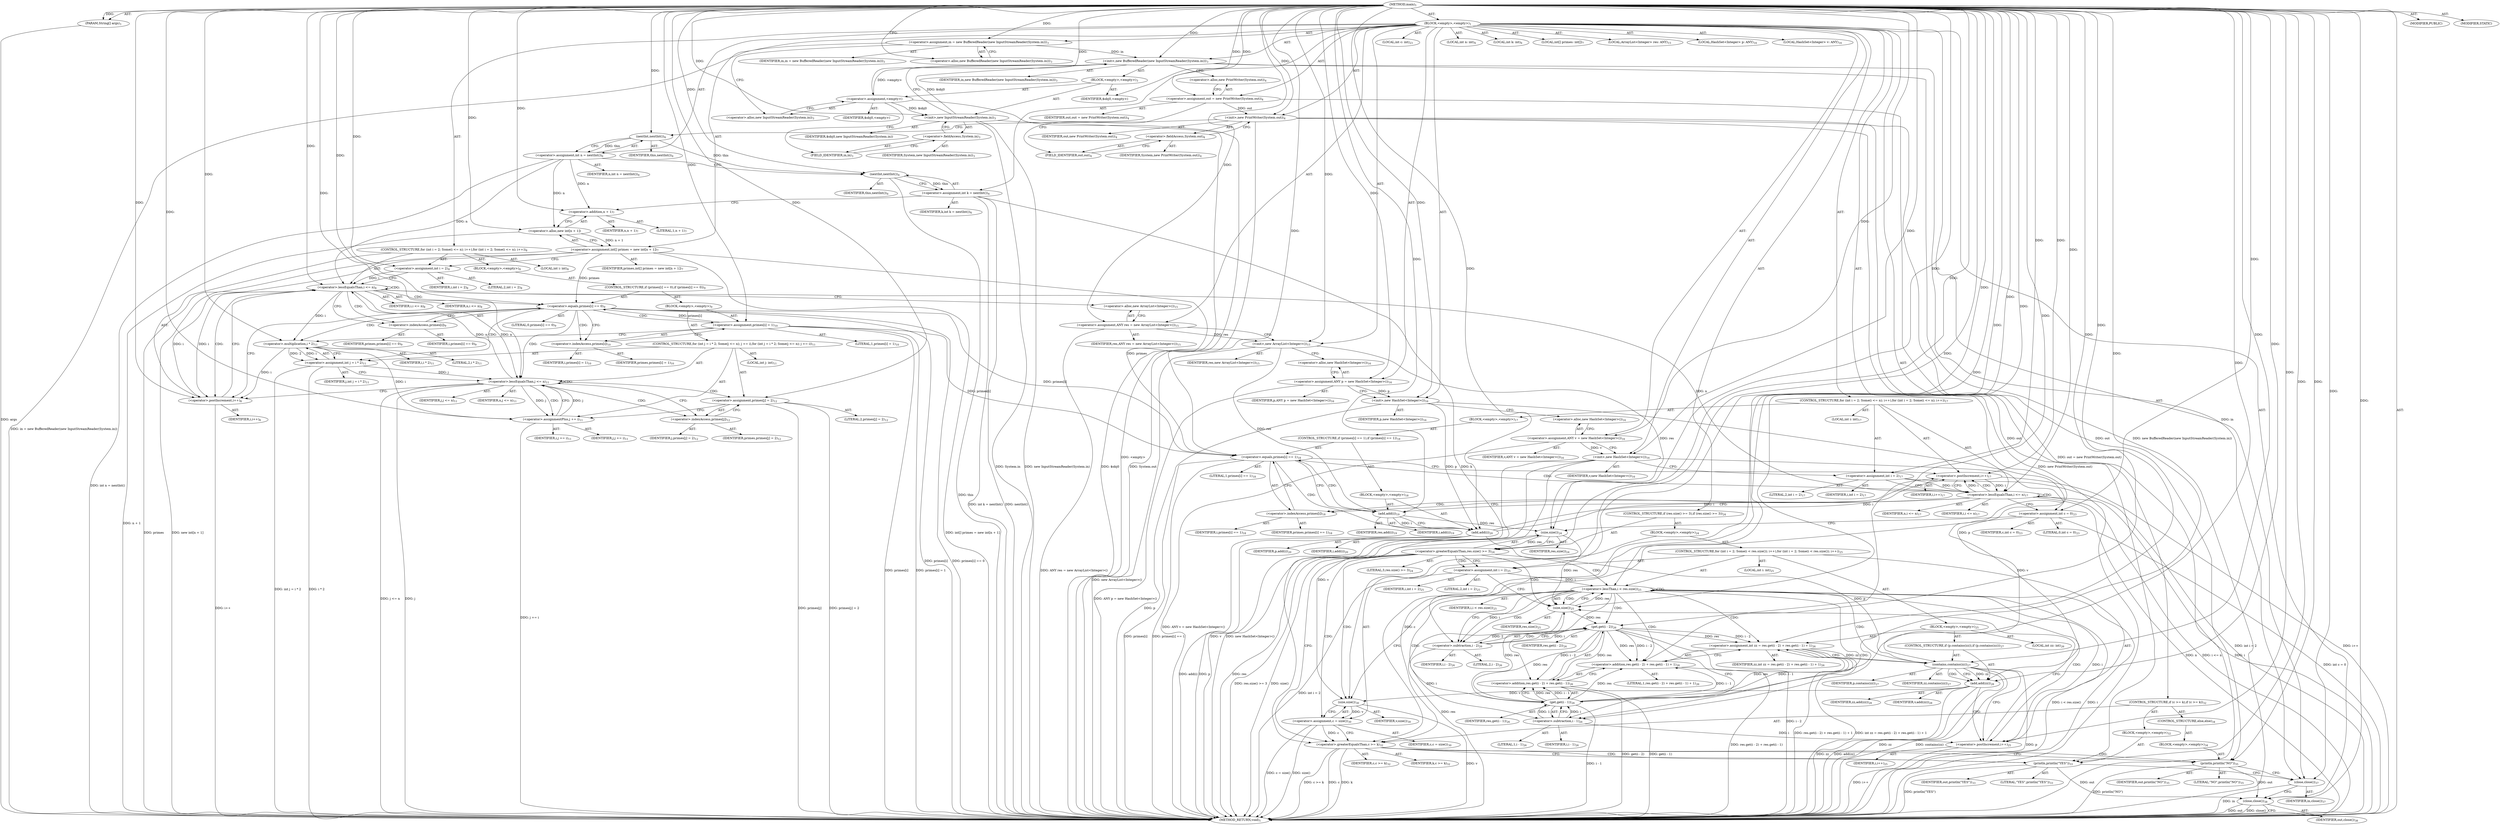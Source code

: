 digraph "main" {  
"23" [label = <(METHOD,main)<SUB>1</SUB>> ]
"24" [label = <(PARAM,String[] args)<SUB>1</SUB>> ]
"25" [label = <(BLOCK,&lt;empty&gt;,&lt;empty&gt;)<SUB>1</SUB>> ]
"26" [label = <(&lt;operator&gt;.assignment,in = new BufferedReader(new InputStreamReader(System.in)))<SUB>3</SUB>> ]
"27" [label = <(IDENTIFIER,in,in = new BufferedReader(new InputStreamReader(System.in)))<SUB>3</SUB>> ]
"28" [label = <(&lt;operator&gt;.alloc,new BufferedReader(new InputStreamReader(System.in)))<SUB>3</SUB>> ]
"29" [label = <(&lt;init&gt;,new BufferedReader(new InputStreamReader(System.in)))<SUB>3</SUB>> ]
"30" [label = <(IDENTIFIER,in,new BufferedReader(new InputStreamReader(System.in)))<SUB>3</SUB>> ]
"31" [label = <(BLOCK,&lt;empty&gt;,&lt;empty&gt;)<SUB>3</SUB>> ]
"32" [label = <(&lt;operator&gt;.assignment,&lt;empty&gt;)> ]
"33" [label = <(IDENTIFIER,$obj0,&lt;empty&gt;)> ]
"34" [label = <(&lt;operator&gt;.alloc,new InputStreamReader(System.in))<SUB>3</SUB>> ]
"35" [label = <(&lt;init&gt;,new InputStreamReader(System.in))<SUB>3</SUB>> ]
"36" [label = <(IDENTIFIER,$obj0,new InputStreamReader(System.in))> ]
"37" [label = <(&lt;operator&gt;.fieldAccess,System.in)<SUB>3</SUB>> ]
"38" [label = <(IDENTIFIER,System,new InputStreamReader(System.in))<SUB>3</SUB>> ]
"39" [label = <(FIELD_IDENTIFIER,in,in)<SUB>3</SUB>> ]
"40" [label = <(IDENTIFIER,$obj0,&lt;empty&gt;)> ]
"41" [label = <(&lt;operator&gt;.assignment,out = new PrintWriter(System.out))<SUB>4</SUB>> ]
"42" [label = <(IDENTIFIER,out,out = new PrintWriter(System.out))<SUB>4</SUB>> ]
"43" [label = <(&lt;operator&gt;.alloc,new PrintWriter(System.out))<SUB>4</SUB>> ]
"44" [label = <(&lt;init&gt;,new PrintWriter(System.out))<SUB>4</SUB>> ]
"45" [label = <(IDENTIFIER,out,new PrintWriter(System.out))<SUB>4</SUB>> ]
"46" [label = <(&lt;operator&gt;.fieldAccess,System.out)<SUB>4</SUB>> ]
"47" [label = <(IDENTIFIER,System,new PrintWriter(System.out))<SUB>4</SUB>> ]
"48" [label = <(FIELD_IDENTIFIER,out,out)<SUB>4</SUB>> ]
"49" [label = <(LOCAL,int n: int)<SUB>6</SUB>> ]
"50" [label = <(LOCAL,int k: int)<SUB>6</SUB>> ]
"51" [label = <(&lt;operator&gt;.assignment,int n = nextInt())<SUB>6</SUB>> ]
"52" [label = <(IDENTIFIER,n,int n = nextInt())<SUB>6</SUB>> ]
"53" [label = <(nextInt,nextInt())<SUB>6</SUB>> ]
"54" [label = <(IDENTIFIER,this,nextInt())<SUB>6</SUB>> ]
"55" [label = <(&lt;operator&gt;.assignment,int k = nextInt())<SUB>6</SUB>> ]
"56" [label = <(IDENTIFIER,k,int k = nextInt())<SUB>6</SUB>> ]
"57" [label = <(nextInt,nextInt())<SUB>6</SUB>> ]
"58" [label = <(IDENTIFIER,this,nextInt())<SUB>6</SUB>> ]
"59" [label = <(LOCAL,int[] primes: int[])<SUB>7</SUB>> ]
"60" [label = <(&lt;operator&gt;.assignment,int[] primes = new int[n + 1])<SUB>7</SUB>> ]
"61" [label = <(IDENTIFIER,primes,int[] primes = new int[n + 1])<SUB>7</SUB>> ]
"62" [label = <(&lt;operator&gt;.alloc,new int[n + 1])> ]
"63" [label = <(&lt;operator&gt;.addition,n + 1)<SUB>7</SUB>> ]
"64" [label = <(IDENTIFIER,n,n + 1)<SUB>7</SUB>> ]
"65" [label = <(LITERAL,1,n + 1)<SUB>7</SUB>> ]
"66" [label = <(CONTROL_STRUCTURE,for (int i = 2; Some(i &lt;= n); i++),for (int i = 2; Some(i &lt;= n); i++))<SUB>8</SUB>> ]
"67" [label = <(LOCAL,int i: int)<SUB>8</SUB>> ]
"68" [label = <(&lt;operator&gt;.assignment,int i = 2)<SUB>8</SUB>> ]
"69" [label = <(IDENTIFIER,i,int i = 2)<SUB>8</SUB>> ]
"70" [label = <(LITERAL,2,int i = 2)<SUB>8</SUB>> ]
"71" [label = <(&lt;operator&gt;.lessEqualsThan,i &lt;= n)<SUB>8</SUB>> ]
"72" [label = <(IDENTIFIER,i,i &lt;= n)<SUB>8</SUB>> ]
"73" [label = <(IDENTIFIER,n,i &lt;= n)<SUB>8</SUB>> ]
"74" [label = <(&lt;operator&gt;.postIncrement,i++)<SUB>8</SUB>> ]
"75" [label = <(IDENTIFIER,i,i++)<SUB>8</SUB>> ]
"76" [label = <(BLOCK,&lt;empty&gt;,&lt;empty&gt;)<SUB>8</SUB>> ]
"77" [label = <(CONTROL_STRUCTURE,if (primes[i] == 0),if (primes[i] == 0))<SUB>9</SUB>> ]
"78" [label = <(&lt;operator&gt;.equals,primes[i] == 0)<SUB>9</SUB>> ]
"79" [label = <(&lt;operator&gt;.indexAccess,primes[i])<SUB>9</SUB>> ]
"80" [label = <(IDENTIFIER,primes,primes[i] == 0)<SUB>9</SUB>> ]
"81" [label = <(IDENTIFIER,i,primes[i] == 0)<SUB>9</SUB>> ]
"82" [label = <(LITERAL,0,primes[i] == 0)<SUB>9</SUB>> ]
"83" [label = <(BLOCK,&lt;empty&gt;,&lt;empty&gt;)<SUB>9</SUB>> ]
"84" [label = <(&lt;operator&gt;.assignment,primes[i] = 1)<SUB>10</SUB>> ]
"85" [label = <(&lt;operator&gt;.indexAccess,primes[i])<SUB>10</SUB>> ]
"86" [label = <(IDENTIFIER,primes,primes[i] = 1)<SUB>10</SUB>> ]
"87" [label = <(IDENTIFIER,i,primes[i] = 1)<SUB>10</SUB>> ]
"88" [label = <(LITERAL,1,primes[i] = 1)<SUB>10</SUB>> ]
"89" [label = <(CONTROL_STRUCTURE,for (int j = i * 2; Some(j &lt;= n); j += i),for (int j = i * 2; Some(j &lt;= n); j += i))<SUB>11</SUB>> ]
"90" [label = <(LOCAL,int j: int)<SUB>11</SUB>> ]
"91" [label = <(&lt;operator&gt;.assignment,int j = i * 2)<SUB>11</SUB>> ]
"92" [label = <(IDENTIFIER,j,int j = i * 2)<SUB>11</SUB>> ]
"93" [label = <(&lt;operator&gt;.multiplication,i * 2)<SUB>11</SUB>> ]
"94" [label = <(IDENTIFIER,i,i * 2)<SUB>11</SUB>> ]
"95" [label = <(LITERAL,2,i * 2)<SUB>11</SUB>> ]
"96" [label = <(&lt;operator&gt;.lessEqualsThan,j &lt;= n)<SUB>11</SUB>> ]
"97" [label = <(IDENTIFIER,j,j &lt;= n)<SUB>11</SUB>> ]
"98" [label = <(IDENTIFIER,n,j &lt;= n)<SUB>11</SUB>> ]
"99" [label = <(&lt;operator&gt;.assignmentPlus,j += i)<SUB>11</SUB>> ]
"100" [label = <(IDENTIFIER,j,j += i)<SUB>11</SUB>> ]
"101" [label = <(IDENTIFIER,i,j += i)<SUB>11</SUB>> ]
"102" [label = <(&lt;operator&gt;.assignment,primes[j] = 2)<SUB>12</SUB>> ]
"103" [label = <(&lt;operator&gt;.indexAccess,primes[j])<SUB>12</SUB>> ]
"104" [label = <(IDENTIFIER,primes,primes[j] = 2)<SUB>12</SUB>> ]
"105" [label = <(IDENTIFIER,j,primes[j] = 2)<SUB>12</SUB>> ]
"106" [label = <(LITERAL,2,primes[j] = 2)<SUB>12</SUB>> ]
"4" [label = <(LOCAL,ArrayList&lt;Integer&gt; res: ANY)<SUB>15</SUB>> ]
"107" [label = <(&lt;operator&gt;.assignment,ANY res = new ArrayList&lt;Integer&gt;())<SUB>15</SUB>> ]
"108" [label = <(IDENTIFIER,res,ANY res = new ArrayList&lt;Integer&gt;())<SUB>15</SUB>> ]
"109" [label = <(&lt;operator&gt;.alloc,new ArrayList&lt;Integer&gt;())<SUB>15</SUB>> ]
"110" [label = <(&lt;init&gt;,new ArrayList&lt;Integer&gt;())<SUB>15</SUB>> ]
"3" [label = <(IDENTIFIER,res,new ArrayList&lt;Integer&gt;())<SUB>15</SUB>> ]
"6" [label = <(LOCAL,HashSet&lt;Integer&gt; p: ANY)<SUB>16</SUB>> ]
"8" [label = <(LOCAL,HashSet&lt;Integer&gt; v: ANY)<SUB>16</SUB>> ]
"111" [label = <(&lt;operator&gt;.assignment,ANY p = new HashSet&lt;Integer&gt;())<SUB>16</SUB>> ]
"112" [label = <(IDENTIFIER,p,ANY p = new HashSet&lt;Integer&gt;())<SUB>16</SUB>> ]
"113" [label = <(&lt;operator&gt;.alloc,new HashSet&lt;Integer&gt;())<SUB>16</SUB>> ]
"114" [label = <(&lt;init&gt;,new HashSet&lt;Integer&gt;())<SUB>16</SUB>> ]
"5" [label = <(IDENTIFIER,p,new HashSet&lt;Integer&gt;())<SUB>16</SUB>> ]
"115" [label = <(&lt;operator&gt;.assignment,ANY v = new HashSet&lt;Integer&gt;())<SUB>16</SUB>> ]
"116" [label = <(IDENTIFIER,v,ANY v = new HashSet&lt;Integer&gt;())<SUB>16</SUB>> ]
"117" [label = <(&lt;operator&gt;.alloc,new HashSet&lt;Integer&gt;())<SUB>16</SUB>> ]
"118" [label = <(&lt;init&gt;,new HashSet&lt;Integer&gt;())<SUB>16</SUB>> ]
"7" [label = <(IDENTIFIER,v,new HashSet&lt;Integer&gt;())<SUB>16</SUB>> ]
"119" [label = <(CONTROL_STRUCTURE,for (int i = 2; Some(i &lt;= n); i++),for (int i = 2; Some(i &lt;= n); i++))<SUB>17</SUB>> ]
"120" [label = <(LOCAL,int i: int)<SUB>17</SUB>> ]
"121" [label = <(&lt;operator&gt;.assignment,int i = 2)<SUB>17</SUB>> ]
"122" [label = <(IDENTIFIER,i,int i = 2)<SUB>17</SUB>> ]
"123" [label = <(LITERAL,2,int i = 2)<SUB>17</SUB>> ]
"124" [label = <(&lt;operator&gt;.lessEqualsThan,i &lt;= n)<SUB>17</SUB>> ]
"125" [label = <(IDENTIFIER,i,i &lt;= n)<SUB>17</SUB>> ]
"126" [label = <(IDENTIFIER,n,i &lt;= n)<SUB>17</SUB>> ]
"127" [label = <(&lt;operator&gt;.postIncrement,i++)<SUB>17</SUB>> ]
"128" [label = <(IDENTIFIER,i,i++)<SUB>17</SUB>> ]
"129" [label = <(BLOCK,&lt;empty&gt;,&lt;empty&gt;)<SUB>17</SUB>> ]
"130" [label = <(CONTROL_STRUCTURE,if (primes[i] == 1),if (primes[i] == 1))<SUB>18</SUB>> ]
"131" [label = <(&lt;operator&gt;.equals,primes[i] == 1)<SUB>18</SUB>> ]
"132" [label = <(&lt;operator&gt;.indexAccess,primes[i])<SUB>18</SUB>> ]
"133" [label = <(IDENTIFIER,primes,primes[i] == 1)<SUB>18</SUB>> ]
"134" [label = <(IDENTIFIER,i,primes[i] == 1)<SUB>18</SUB>> ]
"135" [label = <(LITERAL,1,primes[i] == 1)<SUB>18</SUB>> ]
"136" [label = <(BLOCK,&lt;empty&gt;,&lt;empty&gt;)<SUB>18</SUB>> ]
"137" [label = <(add,add(i))<SUB>19</SUB>> ]
"138" [label = <(IDENTIFIER,res,add(i))<SUB>19</SUB>> ]
"139" [label = <(IDENTIFIER,i,add(i))<SUB>19</SUB>> ]
"140" [label = <(add,add(i))<SUB>20</SUB>> ]
"141" [label = <(IDENTIFIER,p,add(i))<SUB>20</SUB>> ]
"142" [label = <(IDENTIFIER,i,add(i))<SUB>20</SUB>> ]
"143" [label = <(LOCAL,int c: int)<SUB>23</SUB>> ]
"144" [label = <(&lt;operator&gt;.assignment,int c = 0)<SUB>23</SUB>> ]
"145" [label = <(IDENTIFIER,c,int c = 0)<SUB>23</SUB>> ]
"146" [label = <(LITERAL,0,int c = 0)<SUB>23</SUB>> ]
"147" [label = <(CONTROL_STRUCTURE,if (res.size() &gt;= 3),if (res.size() &gt;= 3))<SUB>24</SUB>> ]
"148" [label = <(&lt;operator&gt;.greaterEqualsThan,res.size() &gt;= 3)<SUB>24</SUB>> ]
"149" [label = <(size,size())<SUB>24</SUB>> ]
"150" [label = <(IDENTIFIER,res,size())<SUB>24</SUB>> ]
"151" [label = <(LITERAL,3,res.size() &gt;= 3)<SUB>24</SUB>> ]
"152" [label = <(BLOCK,&lt;empty&gt;,&lt;empty&gt;)<SUB>24</SUB>> ]
"153" [label = <(CONTROL_STRUCTURE,for (int i = 2; Some(i &lt; res.size()); i++),for (int i = 2; Some(i &lt; res.size()); i++))<SUB>25</SUB>> ]
"154" [label = <(LOCAL,int i: int)<SUB>25</SUB>> ]
"155" [label = <(&lt;operator&gt;.assignment,int i = 2)<SUB>25</SUB>> ]
"156" [label = <(IDENTIFIER,i,int i = 2)<SUB>25</SUB>> ]
"157" [label = <(LITERAL,2,int i = 2)<SUB>25</SUB>> ]
"158" [label = <(&lt;operator&gt;.lessThan,i &lt; res.size())<SUB>25</SUB>> ]
"159" [label = <(IDENTIFIER,i,i &lt; res.size())<SUB>25</SUB>> ]
"160" [label = <(size,size())<SUB>25</SUB>> ]
"161" [label = <(IDENTIFIER,res,size())<SUB>25</SUB>> ]
"162" [label = <(&lt;operator&gt;.postIncrement,i++)<SUB>25</SUB>> ]
"163" [label = <(IDENTIFIER,i,i++)<SUB>25</SUB>> ]
"164" [label = <(BLOCK,&lt;empty&gt;,&lt;empty&gt;)<SUB>25</SUB>> ]
"165" [label = <(LOCAL,int zz: int)<SUB>26</SUB>> ]
"166" [label = <(&lt;operator&gt;.assignment,int zz = res.get(i - 2) + res.get(i - 1) + 1)<SUB>26</SUB>> ]
"167" [label = <(IDENTIFIER,zz,int zz = res.get(i - 2) + res.get(i - 1) + 1)<SUB>26</SUB>> ]
"168" [label = <(&lt;operator&gt;.addition,res.get(i - 2) + res.get(i - 1) + 1)<SUB>26</SUB>> ]
"169" [label = <(&lt;operator&gt;.addition,res.get(i - 2) + res.get(i - 1))<SUB>26</SUB>> ]
"170" [label = <(get,get(i - 2))<SUB>26</SUB>> ]
"171" [label = <(IDENTIFIER,res,get(i - 2))<SUB>26</SUB>> ]
"172" [label = <(&lt;operator&gt;.subtraction,i - 2)<SUB>26</SUB>> ]
"173" [label = <(IDENTIFIER,i,i - 2)<SUB>26</SUB>> ]
"174" [label = <(LITERAL,2,i - 2)<SUB>26</SUB>> ]
"175" [label = <(get,get(i - 1))<SUB>26</SUB>> ]
"176" [label = <(IDENTIFIER,res,get(i - 1))<SUB>26</SUB>> ]
"177" [label = <(&lt;operator&gt;.subtraction,i - 1)<SUB>26</SUB>> ]
"178" [label = <(IDENTIFIER,i,i - 1)<SUB>26</SUB>> ]
"179" [label = <(LITERAL,1,i - 1)<SUB>26</SUB>> ]
"180" [label = <(LITERAL,1,res.get(i - 2) + res.get(i - 1) + 1)<SUB>26</SUB>> ]
"181" [label = <(CONTROL_STRUCTURE,if (p.contains(zz)),if (p.contains(zz)))<SUB>27</SUB>> ]
"182" [label = <(contains,contains(zz))<SUB>27</SUB>> ]
"183" [label = <(IDENTIFIER,p,contains(zz))<SUB>27</SUB>> ]
"184" [label = <(IDENTIFIER,zz,contains(zz))<SUB>27</SUB>> ]
"185" [label = <(add,add(zz))<SUB>28</SUB>> ]
"186" [label = <(IDENTIFIER,v,add(zz))<SUB>28</SUB>> ]
"187" [label = <(IDENTIFIER,zz,add(zz))<SUB>28</SUB>> ]
"188" [label = <(&lt;operator&gt;.assignment,c = size())<SUB>30</SUB>> ]
"189" [label = <(IDENTIFIER,c,c = size())<SUB>30</SUB>> ]
"190" [label = <(size,size())<SUB>30</SUB>> ]
"191" [label = <(IDENTIFIER,v,size())<SUB>30</SUB>> ]
"192" [label = <(CONTROL_STRUCTURE,if (c &gt;= k),if (c &gt;= k))<SUB>32</SUB>> ]
"193" [label = <(&lt;operator&gt;.greaterEqualsThan,c &gt;= k)<SUB>32</SUB>> ]
"194" [label = <(IDENTIFIER,c,c &gt;= k)<SUB>32</SUB>> ]
"195" [label = <(IDENTIFIER,k,c &gt;= k)<SUB>32</SUB>> ]
"196" [label = <(BLOCK,&lt;empty&gt;,&lt;empty&gt;)<SUB>32</SUB>> ]
"197" [label = <(println,println(&quot;YES&quot;))<SUB>33</SUB>> ]
"198" [label = <(IDENTIFIER,out,println(&quot;YES&quot;))<SUB>33</SUB>> ]
"199" [label = <(LITERAL,&quot;YES&quot;,println(&quot;YES&quot;))<SUB>33</SUB>> ]
"200" [label = <(CONTROL_STRUCTURE,else,else)<SUB>34</SUB>> ]
"201" [label = <(BLOCK,&lt;empty&gt;,&lt;empty&gt;)<SUB>34</SUB>> ]
"202" [label = <(println,println(&quot;NO&quot;))<SUB>35</SUB>> ]
"203" [label = <(IDENTIFIER,out,println(&quot;NO&quot;))<SUB>35</SUB>> ]
"204" [label = <(LITERAL,&quot;NO&quot;,println(&quot;NO&quot;))<SUB>35</SUB>> ]
"205" [label = <(close,close())<SUB>37</SUB>> ]
"206" [label = <(IDENTIFIER,in,close())<SUB>37</SUB>> ]
"207" [label = <(close,close())<SUB>38</SUB>> ]
"208" [label = <(IDENTIFIER,out,close())<SUB>38</SUB>> ]
"209" [label = <(MODIFIER,PUBLIC)> ]
"210" [label = <(MODIFIER,STATIC)> ]
"211" [label = <(METHOD_RETURN,void)<SUB>1</SUB>> ]
  "23" -> "24"  [ label = "AST: "] 
  "23" -> "25"  [ label = "AST: "] 
  "23" -> "209"  [ label = "AST: "] 
  "23" -> "210"  [ label = "AST: "] 
  "23" -> "211"  [ label = "AST: "] 
  "25" -> "26"  [ label = "AST: "] 
  "25" -> "29"  [ label = "AST: "] 
  "25" -> "41"  [ label = "AST: "] 
  "25" -> "44"  [ label = "AST: "] 
  "25" -> "49"  [ label = "AST: "] 
  "25" -> "50"  [ label = "AST: "] 
  "25" -> "51"  [ label = "AST: "] 
  "25" -> "55"  [ label = "AST: "] 
  "25" -> "59"  [ label = "AST: "] 
  "25" -> "60"  [ label = "AST: "] 
  "25" -> "66"  [ label = "AST: "] 
  "25" -> "4"  [ label = "AST: "] 
  "25" -> "107"  [ label = "AST: "] 
  "25" -> "110"  [ label = "AST: "] 
  "25" -> "6"  [ label = "AST: "] 
  "25" -> "8"  [ label = "AST: "] 
  "25" -> "111"  [ label = "AST: "] 
  "25" -> "114"  [ label = "AST: "] 
  "25" -> "115"  [ label = "AST: "] 
  "25" -> "118"  [ label = "AST: "] 
  "25" -> "119"  [ label = "AST: "] 
  "25" -> "143"  [ label = "AST: "] 
  "25" -> "144"  [ label = "AST: "] 
  "25" -> "147"  [ label = "AST: "] 
  "25" -> "192"  [ label = "AST: "] 
  "25" -> "205"  [ label = "AST: "] 
  "25" -> "207"  [ label = "AST: "] 
  "26" -> "27"  [ label = "AST: "] 
  "26" -> "28"  [ label = "AST: "] 
  "29" -> "30"  [ label = "AST: "] 
  "29" -> "31"  [ label = "AST: "] 
  "31" -> "32"  [ label = "AST: "] 
  "31" -> "35"  [ label = "AST: "] 
  "31" -> "40"  [ label = "AST: "] 
  "32" -> "33"  [ label = "AST: "] 
  "32" -> "34"  [ label = "AST: "] 
  "35" -> "36"  [ label = "AST: "] 
  "35" -> "37"  [ label = "AST: "] 
  "37" -> "38"  [ label = "AST: "] 
  "37" -> "39"  [ label = "AST: "] 
  "41" -> "42"  [ label = "AST: "] 
  "41" -> "43"  [ label = "AST: "] 
  "44" -> "45"  [ label = "AST: "] 
  "44" -> "46"  [ label = "AST: "] 
  "46" -> "47"  [ label = "AST: "] 
  "46" -> "48"  [ label = "AST: "] 
  "51" -> "52"  [ label = "AST: "] 
  "51" -> "53"  [ label = "AST: "] 
  "53" -> "54"  [ label = "AST: "] 
  "55" -> "56"  [ label = "AST: "] 
  "55" -> "57"  [ label = "AST: "] 
  "57" -> "58"  [ label = "AST: "] 
  "60" -> "61"  [ label = "AST: "] 
  "60" -> "62"  [ label = "AST: "] 
  "62" -> "63"  [ label = "AST: "] 
  "63" -> "64"  [ label = "AST: "] 
  "63" -> "65"  [ label = "AST: "] 
  "66" -> "67"  [ label = "AST: "] 
  "66" -> "68"  [ label = "AST: "] 
  "66" -> "71"  [ label = "AST: "] 
  "66" -> "74"  [ label = "AST: "] 
  "66" -> "76"  [ label = "AST: "] 
  "68" -> "69"  [ label = "AST: "] 
  "68" -> "70"  [ label = "AST: "] 
  "71" -> "72"  [ label = "AST: "] 
  "71" -> "73"  [ label = "AST: "] 
  "74" -> "75"  [ label = "AST: "] 
  "76" -> "77"  [ label = "AST: "] 
  "77" -> "78"  [ label = "AST: "] 
  "77" -> "83"  [ label = "AST: "] 
  "78" -> "79"  [ label = "AST: "] 
  "78" -> "82"  [ label = "AST: "] 
  "79" -> "80"  [ label = "AST: "] 
  "79" -> "81"  [ label = "AST: "] 
  "83" -> "84"  [ label = "AST: "] 
  "83" -> "89"  [ label = "AST: "] 
  "84" -> "85"  [ label = "AST: "] 
  "84" -> "88"  [ label = "AST: "] 
  "85" -> "86"  [ label = "AST: "] 
  "85" -> "87"  [ label = "AST: "] 
  "89" -> "90"  [ label = "AST: "] 
  "89" -> "91"  [ label = "AST: "] 
  "89" -> "96"  [ label = "AST: "] 
  "89" -> "99"  [ label = "AST: "] 
  "89" -> "102"  [ label = "AST: "] 
  "91" -> "92"  [ label = "AST: "] 
  "91" -> "93"  [ label = "AST: "] 
  "93" -> "94"  [ label = "AST: "] 
  "93" -> "95"  [ label = "AST: "] 
  "96" -> "97"  [ label = "AST: "] 
  "96" -> "98"  [ label = "AST: "] 
  "99" -> "100"  [ label = "AST: "] 
  "99" -> "101"  [ label = "AST: "] 
  "102" -> "103"  [ label = "AST: "] 
  "102" -> "106"  [ label = "AST: "] 
  "103" -> "104"  [ label = "AST: "] 
  "103" -> "105"  [ label = "AST: "] 
  "107" -> "108"  [ label = "AST: "] 
  "107" -> "109"  [ label = "AST: "] 
  "110" -> "3"  [ label = "AST: "] 
  "111" -> "112"  [ label = "AST: "] 
  "111" -> "113"  [ label = "AST: "] 
  "114" -> "5"  [ label = "AST: "] 
  "115" -> "116"  [ label = "AST: "] 
  "115" -> "117"  [ label = "AST: "] 
  "118" -> "7"  [ label = "AST: "] 
  "119" -> "120"  [ label = "AST: "] 
  "119" -> "121"  [ label = "AST: "] 
  "119" -> "124"  [ label = "AST: "] 
  "119" -> "127"  [ label = "AST: "] 
  "119" -> "129"  [ label = "AST: "] 
  "121" -> "122"  [ label = "AST: "] 
  "121" -> "123"  [ label = "AST: "] 
  "124" -> "125"  [ label = "AST: "] 
  "124" -> "126"  [ label = "AST: "] 
  "127" -> "128"  [ label = "AST: "] 
  "129" -> "130"  [ label = "AST: "] 
  "130" -> "131"  [ label = "AST: "] 
  "130" -> "136"  [ label = "AST: "] 
  "131" -> "132"  [ label = "AST: "] 
  "131" -> "135"  [ label = "AST: "] 
  "132" -> "133"  [ label = "AST: "] 
  "132" -> "134"  [ label = "AST: "] 
  "136" -> "137"  [ label = "AST: "] 
  "136" -> "140"  [ label = "AST: "] 
  "137" -> "138"  [ label = "AST: "] 
  "137" -> "139"  [ label = "AST: "] 
  "140" -> "141"  [ label = "AST: "] 
  "140" -> "142"  [ label = "AST: "] 
  "144" -> "145"  [ label = "AST: "] 
  "144" -> "146"  [ label = "AST: "] 
  "147" -> "148"  [ label = "AST: "] 
  "147" -> "152"  [ label = "AST: "] 
  "148" -> "149"  [ label = "AST: "] 
  "148" -> "151"  [ label = "AST: "] 
  "149" -> "150"  [ label = "AST: "] 
  "152" -> "153"  [ label = "AST: "] 
  "152" -> "188"  [ label = "AST: "] 
  "153" -> "154"  [ label = "AST: "] 
  "153" -> "155"  [ label = "AST: "] 
  "153" -> "158"  [ label = "AST: "] 
  "153" -> "162"  [ label = "AST: "] 
  "153" -> "164"  [ label = "AST: "] 
  "155" -> "156"  [ label = "AST: "] 
  "155" -> "157"  [ label = "AST: "] 
  "158" -> "159"  [ label = "AST: "] 
  "158" -> "160"  [ label = "AST: "] 
  "160" -> "161"  [ label = "AST: "] 
  "162" -> "163"  [ label = "AST: "] 
  "164" -> "165"  [ label = "AST: "] 
  "164" -> "166"  [ label = "AST: "] 
  "164" -> "181"  [ label = "AST: "] 
  "166" -> "167"  [ label = "AST: "] 
  "166" -> "168"  [ label = "AST: "] 
  "168" -> "169"  [ label = "AST: "] 
  "168" -> "180"  [ label = "AST: "] 
  "169" -> "170"  [ label = "AST: "] 
  "169" -> "175"  [ label = "AST: "] 
  "170" -> "171"  [ label = "AST: "] 
  "170" -> "172"  [ label = "AST: "] 
  "172" -> "173"  [ label = "AST: "] 
  "172" -> "174"  [ label = "AST: "] 
  "175" -> "176"  [ label = "AST: "] 
  "175" -> "177"  [ label = "AST: "] 
  "177" -> "178"  [ label = "AST: "] 
  "177" -> "179"  [ label = "AST: "] 
  "181" -> "182"  [ label = "AST: "] 
  "181" -> "185"  [ label = "AST: "] 
  "182" -> "183"  [ label = "AST: "] 
  "182" -> "184"  [ label = "AST: "] 
  "185" -> "186"  [ label = "AST: "] 
  "185" -> "187"  [ label = "AST: "] 
  "188" -> "189"  [ label = "AST: "] 
  "188" -> "190"  [ label = "AST: "] 
  "190" -> "191"  [ label = "AST: "] 
  "192" -> "193"  [ label = "AST: "] 
  "192" -> "196"  [ label = "AST: "] 
  "192" -> "200"  [ label = "AST: "] 
  "193" -> "194"  [ label = "AST: "] 
  "193" -> "195"  [ label = "AST: "] 
  "196" -> "197"  [ label = "AST: "] 
  "197" -> "198"  [ label = "AST: "] 
  "197" -> "199"  [ label = "AST: "] 
  "200" -> "201"  [ label = "AST: "] 
  "201" -> "202"  [ label = "AST: "] 
  "202" -> "203"  [ label = "AST: "] 
  "202" -> "204"  [ label = "AST: "] 
  "205" -> "206"  [ label = "AST: "] 
  "207" -> "208"  [ label = "AST: "] 
  "26" -> "34"  [ label = "CFG: "] 
  "29" -> "43"  [ label = "CFG: "] 
  "41" -> "48"  [ label = "CFG: "] 
  "44" -> "53"  [ label = "CFG: "] 
  "51" -> "57"  [ label = "CFG: "] 
  "55" -> "63"  [ label = "CFG: "] 
  "60" -> "68"  [ label = "CFG: "] 
  "107" -> "110"  [ label = "CFG: "] 
  "110" -> "113"  [ label = "CFG: "] 
  "111" -> "114"  [ label = "CFG: "] 
  "114" -> "117"  [ label = "CFG: "] 
  "115" -> "118"  [ label = "CFG: "] 
  "118" -> "121"  [ label = "CFG: "] 
  "144" -> "149"  [ label = "CFG: "] 
  "205" -> "207"  [ label = "CFG: "] 
  "207" -> "211"  [ label = "CFG: "] 
  "28" -> "26"  [ label = "CFG: "] 
  "43" -> "41"  [ label = "CFG: "] 
  "46" -> "44"  [ label = "CFG: "] 
  "53" -> "51"  [ label = "CFG: "] 
  "57" -> "55"  [ label = "CFG: "] 
  "62" -> "60"  [ label = "CFG: "] 
  "68" -> "71"  [ label = "CFG: "] 
  "71" -> "79"  [ label = "CFG: "] 
  "71" -> "109"  [ label = "CFG: "] 
  "74" -> "71"  [ label = "CFG: "] 
  "109" -> "107"  [ label = "CFG: "] 
  "113" -> "111"  [ label = "CFG: "] 
  "117" -> "115"  [ label = "CFG: "] 
  "121" -> "124"  [ label = "CFG: "] 
  "124" -> "132"  [ label = "CFG: "] 
  "124" -> "144"  [ label = "CFG: "] 
  "127" -> "124"  [ label = "CFG: "] 
  "148" -> "155"  [ label = "CFG: "] 
  "148" -> "193"  [ label = "CFG: "] 
  "193" -> "197"  [ label = "CFG: "] 
  "193" -> "202"  [ label = "CFG: "] 
  "32" -> "39"  [ label = "CFG: "] 
  "35" -> "29"  [ label = "CFG: "] 
  "48" -> "46"  [ label = "CFG: "] 
  "63" -> "62"  [ label = "CFG: "] 
  "149" -> "148"  [ label = "CFG: "] 
  "188" -> "193"  [ label = "CFG: "] 
  "197" -> "205"  [ label = "CFG: "] 
  "34" -> "32"  [ label = "CFG: "] 
  "37" -> "35"  [ label = "CFG: "] 
  "78" -> "85"  [ label = "CFG: "] 
  "78" -> "74"  [ label = "CFG: "] 
  "131" -> "137"  [ label = "CFG: "] 
  "131" -> "127"  [ label = "CFG: "] 
  "155" -> "160"  [ label = "CFG: "] 
  "158" -> "172"  [ label = "CFG: "] 
  "158" -> "190"  [ label = "CFG: "] 
  "162" -> "160"  [ label = "CFG: "] 
  "190" -> "188"  [ label = "CFG: "] 
  "202" -> "205"  [ label = "CFG: "] 
  "39" -> "37"  [ label = "CFG: "] 
  "79" -> "78"  [ label = "CFG: "] 
  "84" -> "93"  [ label = "CFG: "] 
  "132" -> "131"  [ label = "CFG: "] 
  "137" -> "140"  [ label = "CFG: "] 
  "140" -> "127"  [ label = "CFG: "] 
  "160" -> "158"  [ label = "CFG: "] 
  "166" -> "182"  [ label = "CFG: "] 
  "85" -> "84"  [ label = "CFG: "] 
  "91" -> "96"  [ label = "CFG: "] 
  "96" -> "103"  [ label = "CFG: "] 
  "96" -> "74"  [ label = "CFG: "] 
  "99" -> "96"  [ label = "CFG: "] 
  "102" -> "99"  [ label = "CFG: "] 
  "168" -> "166"  [ label = "CFG: "] 
  "182" -> "185"  [ label = "CFG: "] 
  "182" -> "162"  [ label = "CFG: "] 
  "185" -> "162"  [ label = "CFG: "] 
  "93" -> "91"  [ label = "CFG: "] 
  "103" -> "102"  [ label = "CFG: "] 
  "169" -> "168"  [ label = "CFG: "] 
  "170" -> "177"  [ label = "CFG: "] 
  "175" -> "169"  [ label = "CFG: "] 
  "172" -> "170"  [ label = "CFG: "] 
  "177" -> "175"  [ label = "CFG: "] 
  "23" -> "28"  [ label = "CFG: "] 
  "24" -> "211"  [ label = "DDG: args"] 
  "26" -> "211"  [ label = "DDG: in = new BufferedReader(new InputStreamReader(System.in))"] 
  "32" -> "211"  [ label = "DDG: &lt;empty&gt;"] 
  "35" -> "211"  [ label = "DDG: $obj0"] 
  "35" -> "211"  [ label = "DDG: System.in"] 
  "35" -> "211"  [ label = "DDG: new InputStreamReader(System.in)"] 
  "29" -> "211"  [ label = "DDG: new BufferedReader(new InputStreamReader(System.in))"] 
  "41" -> "211"  [ label = "DDG: out = new PrintWriter(System.out)"] 
  "44" -> "211"  [ label = "DDG: System.out"] 
  "44" -> "211"  [ label = "DDG: new PrintWriter(System.out)"] 
  "51" -> "211"  [ label = "DDG: int n = nextInt()"] 
  "57" -> "211"  [ label = "DDG: this"] 
  "55" -> "211"  [ label = "DDG: nextInt()"] 
  "55" -> "211"  [ label = "DDG: int k = nextInt()"] 
  "60" -> "211"  [ label = "DDG: primes"] 
  "62" -> "211"  [ label = "DDG: n + 1"] 
  "60" -> "211"  [ label = "DDG: new int[n + 1]"] 
  "60" -> "211"  [ label = "DDG: int[] primes = new int[n + 1]"] 
  "107" -> "211"  [ label = "DDG: ANY res = new ArrayList&lt;Integer&gt;()"] 
  "110" -> "211"  [ label = "DDG: new ArrayList&lt;Integer&gt;()"] 
  "111" -> "211"  [ label = "DDG: ANY p = new HashSet&lt;Integer&gt;()"] 
  "114" -> "211"  [ label = "DDG: p"] 
  "115" -> "211"  [ label = "DDG: ANY v = new HashSet&lt;Integer&gt;()"] 
  "118" -> "211"  [ label = "DDG: v"] 
  "118" -> "211"  [ label = "DDG: new HashSet&lt;Integer&gt;()"] 
  "121" -> "211"  [ label = "DDG: int i = 2"] 
  "124" -> "211"  [ label = "DDG: i"] 
  "124" -> "211"  [ label = "DDG: n"] 
  "124" -> "211"  [ label = "DDG: i &lt;= n"] 
  "144" -> "211"  [ label = "DDG: int c = 0"] 
  "149" -> "211"  [ label = "DDG: res"] 
  "148" -> "211"  [ label = "DDG: size()"] 
  "148" -> "211"  [ label = "DDG: res.size() &gt;= 3"] 
  "155" -> "211"  [ label = "DDG: int i = 2"] 
  "158" -> "211"  [ label = "DDG: i"] 
  "160" -> "211"  [ label = "DDG: res"] 
  "158" -> "211"  [ label = "DDG: i &lt; res.size()"] 
  "190" -> "211"  [ label = "DDG: v"] 
  "188" -> "211"  [ label = "DDG: size()"] 
  "188" -> "211"  [ label = "DDG: c = size()"] 
  "193" -> "211"  [ label = "DDG: c"] 
  "193" -> "211"  [ label = "DDG: k"] 
  "193" -> "211"  [ label = "DDG: c &gt;= k"] 
  "202" -> "211"  [ label = "DDG: println(&quot;NO&quot;)"] 
  "197" -> "211"  [ label = "DDG: println(&quot;YES&quot;)"] 
  "205" -> "211"  [ label = "DDG: in"] 
  "207" -> "211"  [ label = "DDG: out"] 
  "207" -> "211"  [ label = "DDG: close()"] 
  "170" -> "211"  [ label = "DDG: i - 2"] 
  "169" -> "211"  [ label = "DDG: get(i - 2)"] 
  "175" -> "211"  [ label = "DDG: i - 1"] 
  "169" -> "211"  [ label = "DDG: get(i - 1)"] 
  "168" -> "211"  [ label = "DDG: res.get(i - 2) + res.get(i - 1)"] 
  "166" -> "211"  [ label = "DDG: res.get(i - 2) + res.get(i - 1) + 1"] 
  "166" -> "211"  [ label = "DDG: int zz = res.get(i - 2) + res.get(i - 1) + 1"] 
  "182" -> "211"  [ label = "DDG: p"] 
  "182" -> "211"  [ label = "DDG: zz"] 
  "182" -> "211"  [ label = "DDG: contains(zz)"] 
  "185" -> "211"  [ label = "DDG: zz"] 
  "185" -> "211"  [ label = "DDG: add(zz)"] 
  "162" -> "211"  [ label = "DDG: i++"] 
  "131" -> "211"  [ label = "DDG: primes[i]"] 
  "131" -> "211"  [ label = "DDG: primes[i] == 1"] 
  "140" -> "211"  [ label = "DDG: p"] 
  "140" -> "211"  [ label = "DDG: add(i)"] 
  "127" -> "211"  [ label = "DDG: i++"] 
  "78" -> "211"  [ label = "DDG: primes[i]"] 
  "78" -> "211"  [ label = "DDG: primes[i] == 0"] 
  "84" -> "211"  [ label = "DDG: primes[i]"] 
  "84" -> "211"  [ label = "DDG: primes[i] = 1"] 
  "91" -> "211"  [ label = "DDG: i * 2"] 
  "91" -> "211"  [ label = "DDG: int j = i * 2"] 
  "96" -> "211"  [ label = "DDG: j"] 
  "96" -> "211"  [ label = "DDG: j &lt;= n"] 
  "74" -> "211"  [ label = "DDG: i++"] 
  "102" -> "211"  [ label = "DDG: primes[j]"] 
  "102" -> "211"  [ label = "DDG: primes[j] = 2"] 
  "99" -> "211"  [ label = "DDG: j += i"] 
  "23" -> "24"  [ label = "DDG: "] 
  "23" -> "26"  [ label = "DDG: "] 
  "23" -> "41"  [ label = "DDG: "] 
  "53" -> "51"  [ label = "DDG: this"] 
  "57" -> "55"  [ label = "DDG: this"] 
  "62" -> "60"  [ label = "DDG: n + 1"] 
  "23" -> "107"  [ label = "DDG: "] 
  "23" -> "111"  [ label = "DDG: "] 
  "23" -> "115"  [ label = "DDG: "] 
  "23" -> "144"  [ label = "DDG: "] 
  "26" -> "29"  [ label = "DDG: in"] 
  "23" -> "29"  [ label = "DDG: "] 
  "32" -> "29"  [ label = "DDG: &lt;empty&gt;"] 
  "35" -> "29"  [ label = "DDG: $obj0"] 
  "41" -> "44"  [ label = "DDG: out"] 
  "23" -> "44"  [ label = "DDG: "] 
  "23" -> "68"  [ label = "DDG: "] 
  "107" -> "110"  [ label = "DDG: res"] 
  "23" -> "110"  [ label = "DDG: "] 
  "111" -> "114"  [ label = "DDG: p"] 
  "23" -> "114"  [ label = "DDG: "] 
  "115" -> "118"  [ label = "DDG: v"] 
  "23" -> "118"  [ label = "DDG: "] 
  "23" -> "121"  [ label = "DDG: "] 
  "29" -> "205"  [ label = "DDG: in"] 
  "23" -> "205"  [ label = "DDG: "] 
  "202" -> "207"  [ label = "DDG: out"] 
  "197" -> "207"  [ label = "DDG: out"] 
  "23" -> "207"  [ label = "DDG: "] 
  "23" -> "32"  [ label = "DDG: "] 
  "23" -> "40"  [ label = "DDG: "] 
  "23" -> "53"  [ label = "DDG: "] 
  "53" -> "57"  [ label = "DDG: this"] 
  "23" -> "57"  [ label = "DDG: "] 
  "51" -> "62"  [ label = "DDG: n"] 
  "23" -> "62"  [ label = "DDG: "] 
  "68" -> "71"  [ label = "DDG: i"] 
  "74" -> "71"  [ label = "DDG: i"] 
  "23" -> "71"  [ label = "DDG: "] 
  "96" -> "71"  [ label = "DDG: n"] 
  "51" -> "71"  [ label = "DDG: n"] 
  "71" -> "74"  [ label = "DDG: i"] 
  "93" -> "74"  [ label = "DDG: i"] 
  "23" -> "74"  [ label = "DDG: "] 
  "121" -> "124"  [ label = "DDG: i"] 
  "127" -> "124"  [ label = "DDG: i"] 
  "23" -> "124"  [ label = "DDG: "] 
  "71" -> "124"  [ label = "DDG: n"] 
  "124" -> "127"  [ label = "DDG: i"] 
  "140" -> "127"  [ label = "DDG: i"] 
  "23" -> "127"  [ label = "DDG: "] 
  "149" -> "148"  [ label = "DDG: res"] 
  "23" -> "148"  [ label = "DDG: "] 
  "190" -> "188"  [ label = "DDG: v"] 
  "144" -> "193"  [ label = "DDG: c"] 
  "188" -> "193"  [ label = "DDG: c"] 
  "23" -> "193"  [ label = "DDG: "] 
  "55" -> "193"  [ label = "DDG: k"] 
  "32" -> "35"  [ label = "DDG: $obj0"] 
  "23" -> "35"  [ label = "DDG: "] 
  "51" -> "63"  [ label = "DDG: n"] 
  "23" -> "63"  [ label = "DDG: "] 
  "110" -> "149"  [ label = "DDG: res"] 
  "137" -> "149"  [ label = "DDG: res"] 
  "23" -> "149"  [ label = "DDG: "] 
  "23" -> "155"  [ label = "DDG: "] 
  "44" -> "197"  [ label = "DDG: out"] 
  "23" -> "197"  [ label = "DDG: "] 
  "60" -> "78"  [ label = "DDG: primes"] 
  "84" -> "78"  [ label = "DDG: primes[i]"] 
  "23" -> "78"  [ label = "DDG: "] 
  "23" -> "84"  [ label = "DDG: "] 
  "60" -> "131"  [ label = "DDG: primes"] 
  "78" -> "131"  [ label = "DDG: primes[i]"] 
  "84" -> "131"  [ label = "DDG: primes[i]"] 
  "23" -> "131"  [ label = "DDG: "] 
  "155" -> "158"  [ label = "DDG: i"] 
  "162" -> "158"  [ label = "DDG: i"] 
  "23" -> "158"  [ label = "DDG: "] 
  "160" -> "158"  [ label = "DDG: res"] 
  "177" -> "162"  [ label = "DDG: i"] 
  "23" -> "162"  [ label = "DDG: "] 
  "170" -> "166"  [ label = "DDG: res"] 
  "170" -> "166"  [ label = "DDG: i - 2"] 
  "175" -> "166"  [ label = "DDG: res"] 
  "175" -> "166"  [ label = "DDG: i - 1"] 
  "23" -> "166"  [ label = "DDG: "] 
  "118" -> "190"  [ label = "DDG: v"] 
  "185" -> "190"  [ label = "DDG: v"] 
  "23" -> "190"  [ label = "DDG: "] 
  "44" -> "202"  [ label = "DDG: out"] 
  "23" -> "202"  [ label = "DDG: "] 
  "93" -> "91"  [ label = "DDG: i"] 
  "93" -> "91"  [ label = "DDG: 2"] 
  "93" -> "99"  [ label = "DDG: i"] 
  "23" -> "99"  [ label = "DDG: "] 
  "23" -> "102"  [ label = "DDG: "] 
  "110" -> "137"  [ label = "DDG: res"] 
  "23" -> "137"  [ label = "DDG: "] 
  "124" -> "137"  [ label = "DDG: i"] 
  "114" -> "140"  [ label = "DDG: p"] 
  "23" -> "140"  [ label = "DDG: "] 
  "137" -> "140"  [ label = "DDG: i"] 
  "149" -> "160"  [ label = "DDG: res"] 
  "175" -> "160"  [ label = "DDG: res"] 
  "23" -> "160"  [ label = "DDG: "] 
  "91" -> "96"  [ label = "DDG: j"] 
  "99" -> "96"  [ label = "DDG: j"] 
  "23" -> "96"  [ label = "DDG: "] 
  "71" -> "96"  [ label = "DDG: n"] 
  "96" -> "99"  [ label = "DDG: j"] 
  "170" -> "168"  [ label = "DDG: res"] 
  "170" -> "168"  [ label = "DDG: i - 2"] 
  "175" -> "168"  [ label = "DDG: res"] 
  "175" -> "168"  [ label = "DDG: i - 1"] 
  "23" -> "168"  [ label = "DDG: "] 
  "114" -> "182"  [ label = "DDG: p"] 
  "140" -> "182"  [ label = "DDG: p"] 
  "23" -> "182"  [ label = "DDG: "] 
  "166" -> "182"  [ label = "DDG: zz"] 
  "118" -> "185"  [ label = "DDG: v"] 
  "23" -> "185"  [ label = "DDG: "] 
  "182" -> "185"  [ label = "DDG: zz"] 
  "71" -> "93"  [ label = "DDG: i"] 
  "23" -> "93"  [ label = "DDG: "] 
  "170" -> "169"  [ label = "DDG: res"] 
  "170" -> "169"  [ label = "DDG: i - 2"] 
  "175" -> "169"  [ label = "DDG: res"] 
  "175" -> "169"  [ label = "DDG: i - 1"] 
  "160" -> "170"  [ label = "DDG: res"] 
  "23" -> "170"  [ label = "DDG: "] 
  "172" -> "170"  [ label = "DDG: i"] 
  "172" -> "170"  [ label = "DDG: 2"] 
  "170" -> "175"  [ label = "DDG: res"] 
  "23" -> "175"  [ label = "DDG: "] 
  "177" -> "175"  [ label = "DDG: i"] 
  "177" -> "175"  [ label = "DDG: 1"] 
  "158" -> "172"  [ label = "DDG: i"] 
  "23" -> "172"  [ label = "DDG: "] 
  "172" -> "177"  [ label = "DDG: i"] 
  "23" -> "177"  [ label = "DDG: "] 
  "71" -> "74"  [ label = "CDG: "] 
  "71" -> "79"  [ label = "CDG: "] 
  "71" -> "71"  [ label = "CDG: "] 
  "71" -> "78"  [ label = "CDG: "] 
  "124" -> "131"  [ label = "CDG: "] 
  "124" -> "132"  [ label = "CDG: "] 
  "124" -> "127"  [ label = "CDG: "] 
  "124" -> "124"  [ label = "CDG: "] 
  "148" -> "160"  [ label = "CDG: "] 
  "148" -> "188"  [ label = "CDG: "] 
  "148" -> "190"  [ label = "CDG: "] 
  "148" -> "155"  [ label = "CDG: "] 
  "148" -> "158"  [ label = "CDG: "] 
  "193" -> "197"  [ label = "CDG: "] 
  "193" -> "202"  [ label = "CDG: "] 
  "78" -> "96"  [ label = "CDG: "] 
  "78" -> "84"  [ label = "CDG: "] 
  "78" -> "85"  [ label = "CDG: "] 
  "78" -> "91"  [ label = "CDG: "] 
  "78" -> "93"  [ label = "CDG: "] 
  "131" -> "140"  [ label = "CDG: "] 
  "131" -> "137"  [ label = "CDG: "] 
  "158" -> "160"  [ label = "CDG: "] 
  "158" -> "169"  [ label = "CDG: "] 
  "158" -> "166"  [ label = "CDG: "] 
  "158" -> "162"  [ label = "CDG: "] 
  "158" -> "168"  [ label = "CDG: "] 
  "158" -> "170"  [ label = "CDG: "] 
  "158" -> "177"  [ label = "CDG: "] 
  "158" -> "182"  [ label = "CDG: "] 
  "158" -> "175"  [ label = "CDG: "] 
  "158" -> "158"  [ label = "CDG: "] 
  "158" -> "172"  [ label = "CDG: "] 
  "96" -> "96"  [ label = "CDG: "] 
  "96" -> "99"  [ label = "CDG: "] 
  "96" -> "102"  [ label = "CDG: "] 
  "96" -> "103"  [ label = "CDG: "] 
  "182" -> "185"  [ label = "CDG: "] 
}
